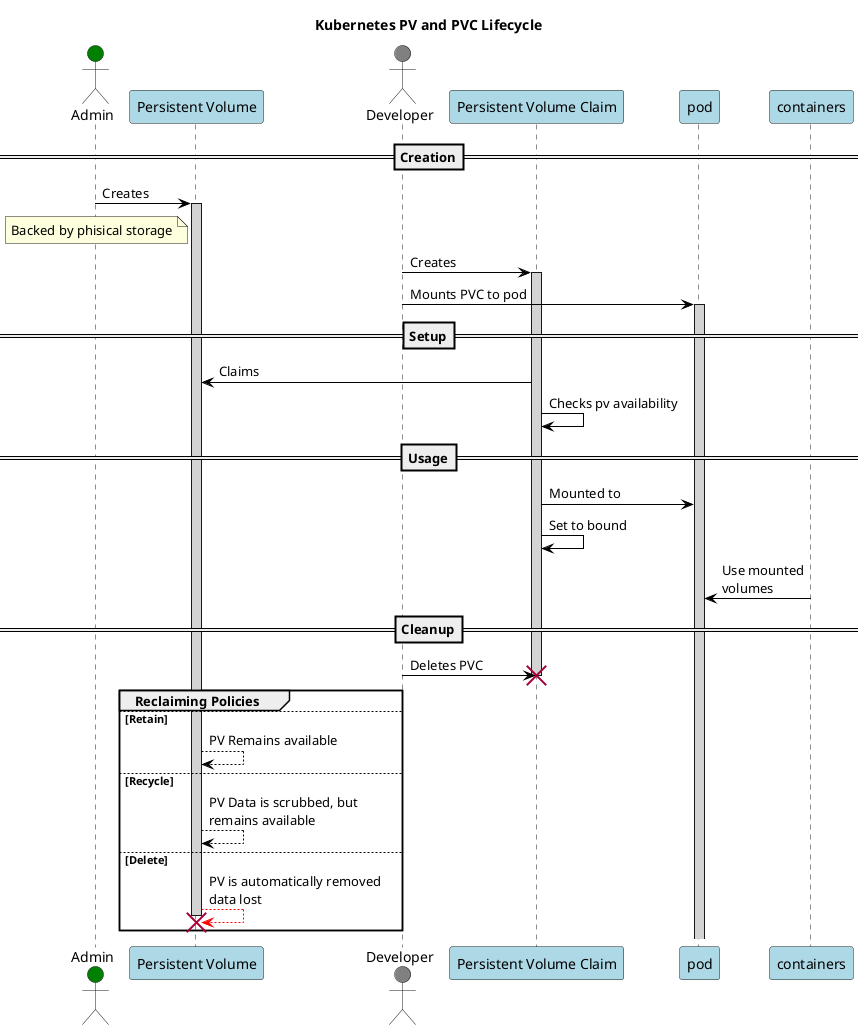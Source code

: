 @startuml k8s-storage-seq
'Icons
!include <kubernetes/k8s-sprites-labeled-25pct>
!include <aws/Compute/AmazonECS/ECScontainer/ECScontainer>
!include <tupadr3/font-awesome-5/user>
'Global Styles
'!include https://raw.githubusercontent.com/Piotr1215/dca-prep-kit/master/diagrams/styles.iuml
skinparam BackgroundColor white
skinparam componentShadowing true
skinparam rectangleRoundCorner 0
skinparam rectangleBorderStyle default
skinparam rectangleBackgroundColor white
skinparam componentBackgroundColor white
skinparam linetype poly
skinparam rectangleShadowing true
skinparam ActorBackgroundColor white
skinparam ParticipantBackgroundColor lightblue
skinparam ArrowColor black
'skinparam monochrome false
!define TITLE Kubernetes PV and PVC Lifecycle

title TITLE

actor "Admin" as admin #green
participant "Persistent Volume" as pv

==Creation==
admin -> pv : Creates
activate pv #lightgray
note left of pv : Backed by phisical storage
actor "Developer" as dev #gray
participant "Persistent Volume Claim" as pvc
dev -> pvc : Creates
activate pvc #lightgray
dev -> pod : Mounts PVC to pod
activate pod #lightgray
==Setup==
pv <- pvc : Claims
pvc -> pvc : Checks pv availability

==Usage==
pvc -> pod : Mounted to
pvc -> pvc : Set to bound
pod <- containers : Use mounted\nvolumes

==Cleanup==
dev -> pvc:  Deletes PVC
destroy pvc
group Reclaiming Policies
    else Retain

    pv --> pv : PV Remains available

    else Recycle
    note right
        Warning: The Recycle reclaim policy is deprecated.
        Instead, the recommended approach
        is to use dynamic provisioning.
    end note

    pv --> pv: PV Data is scrubbed, but \nremains available

    else Delete
    pv -[#red]-> pv : PV is automatically removed\ndata lost
    destroy pv
end

@enduml